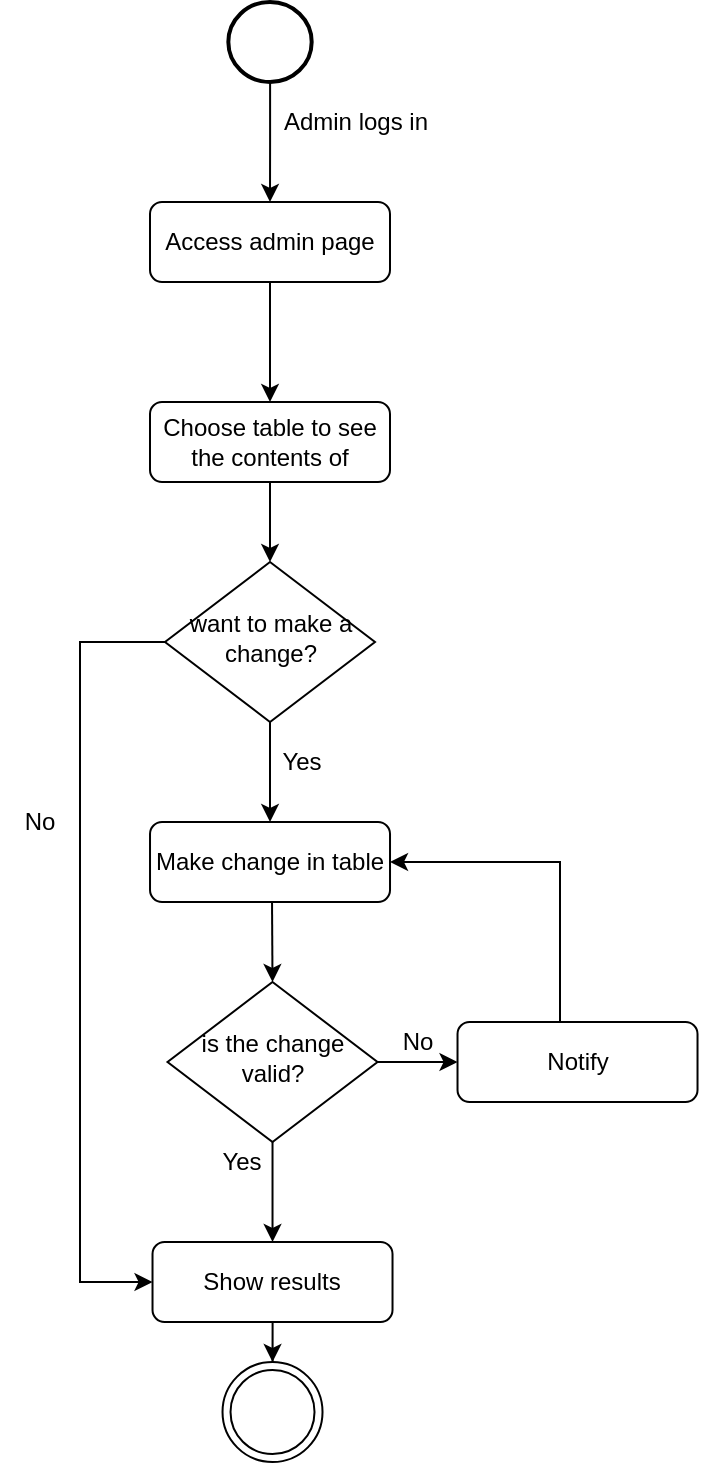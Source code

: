<mxfile version="14.5.4" type="device"><diagram id="C5RBs43oDa-KdzZeNtuy" name="Page-1"><mxGraphModel dx="1422" dy="762" grid="1" gridSize="10" guides="1" tooltips="1" connect="1" arrows="1" fold="1" page="1" pageScale="1" pageWidth="827" pageHeight="1169" math="0" shadow="0"><root><mxCell id="WIyWlLk6GJQsqaUBKTNV-0"/><mxCell id="WIyWlLk6GJQsqaUBKTNV-1" parent="WIyWlLk6GJQsqaUBKTNV-0"/><mxCell id="DSfgDEpVL7iQtHgLJE9t-15" value="No" style="text;html=1;strokeColor=none;fillColor=none;align=center;verticalAlign=middle;whiteSpace=wrap;rounded=0;" parent="WIyWlLk6GJQsqaUBKTNV-1" vertex="1"><mxGeometry x="450" y="530" width="40" height="20" as="geometry"/></mxCell><mxCell id="DSfgDEpVL7iQtHgLJE9t-41" style="edgeStyle=orthogonalEdgeStyle;rounded=0;orthogonalLoop=1;jettySize=auto;html=1;" parent="WIyWlLk6GJQsqaUBKTNV-1" source="DSfgDEpVL7iQtHgLJE9t-32" target="DSfgDEpVL7iQtHgLJE9t-39" edge="1"><mxGeometry relative="1" as="geometry"/></mxCell><mxCell id="DSfgDEpVL7iQtHgLJE9t-32" value="" style="strokeWidth=2;html=1;shape=mxgraph.flowchart.start_2;whiteSpace=wrap;" parent="WIyWlLk6GJQsqaUBKTNV-1" vertex="1"><mxGeometry x="564.17" y="130" width="41.67" height="40" as="geometry"/></mxCell><mxCell id="DSfgDEpVL7iQtHgLJE9t-33" value="Admin logs in" style="text;html=1;strokeColor=none;fillColor=none;align=center;verticalAlign=middle;whiteSpace=wrap;rounded=0;" parent="WIyWlLk6GJQsqaUBKTNV-1" vertex="1"><mxGeometry x="532.5" y="180" width="190" height="20" as="geometry"/></mxCell><mxCell id="DSfgDEpVL7iQtHgLJE9t-37" value="Yes" style="text;html=1;strokeColor=none;fillColor=none;align=center;verticalAlign=middle;whiteSpace=wrap;rounded=0;" parent="WIyWlLk6GJQsqaUBKTNV-1" vertex="1"><mxGeometry x="581.25" y="500" width="40" height="20" as="geometry"/></mxCell><mxCell id="O0GQrEsWLr4TOyuTBg9z-1" style="edgeStyle=orthogonalEdgeStyle;rounded=0;orthogonalLoop=1;jettySize=auto;html=1;" edge="1" parent="WIyWlLk6GJQsqaUBKTNV-1" source="DSfgDEpVL7iQtHgLJE9t-39" target="DSfgDEpVL7iQtHgLJE9t-45"><mxGeometry relative="1" as="geometry"/></mxCell><mxCell id="DSfgDEpVL7iQtHgLJE9t-39" value="Access admin page" style="rounded=1;whiteSpace=wrap;html=1;fontSize=12;glass=0;strokeWidth=1;shadow=0;" parent="WIyWlLk6GJQsqaUBKTNV-1" vertex="1"><mxGeometry x="525" y="230" width="120" height="40" as="geometry"/></mxCell><mxCell id="O0GQrEsWLr4TOyuTBg9z-7" style="edgeStyle=orthogonalEdgeStyle;rounded=0;orthogonalLoop=1;jettySize=auto;html=1;entryX=0.5;entryY=0;entryDx=0;entryDy=0;" edge="1" parent="WIyWlLk6GJQsqaUBKTNV-1" source="DSfgDEpVL7iQtHgLJE9t-45" target="O0GQrEsWLr4TOyuTBg9z-4"><mxGeometry relative="1" as="geometry"/></mxCell><mxCell id="DSfgDEpVL7iQtHgLJE9t-45" value="Choose table to see the contents of" style="rounded=1;whiteSpace=wrap;html=1;fontSize=12;glass=0;strokeWidth=1;shadow=0;" parent="WIyWlLk6GJQsqaUBKTNV-1" vertex="1"><mxGeometry x="525" y="330" width="120" height="40" as="geometry"/></mxCell><mxCell id="DSfgDEpVL7iQtHgLJE9t-68" value="Make change in table" style="rounded=1;whiteSpace=wrap;html=1;fontSize=12;glass=0;strokeWidth=1;shadow=0;" parent="WIyWlLk6GJQsqaUBKTNV-1" vertex="1"><mxGeometry x="525.01" y="540" width="120" height="40" as="geometry"/></mxCell><mxCell id="DSfgDEpVL7iQtHgLJE9t-75" style="edgeStyle=orthogonalEdgeStyle;rounded=0;orthogonalLoop=1;jettySize=auto;html=1;entryX=0.5;entryY=0;entryDx=0;entryDy=0;" parent="WIyWlLk6GJQsqaUBKTNV-1" source="DSfgDEpVL7iQtHgLJE9t-69" target="DSfgDEpVL7iQtHgLJE9t-74" edge="1"><mxGeometry relative="1" as="geometry"/></mxCell><mxCell id="DSfgDEpVL7iQtHgLJE9t-76" style="edgeStyle=orthogonalEdgeStyle;rounded=0;orthogonalLoop=1;jettySize=auto;html=1;" parent="WIyWlLk6GJQsqaUBKTNV-1" source="DSfgDEpVL7iQtHgLJE9t-69" target="DSfgDEpVL7iQtHgLJE9t-73" edge="1"><mxGeometry relative="1" as="geometry"/></mxCell><mxCell id="DSfgDEpVL7iQtHgLJE9t-69" value="is the change valid?" style="rhombus;whiteSpace=wrap;html=1;shadow=0;fontFamily=Helvetica;fontSize=12;align=center;strokeWidth=1;spacing=6;spacingTop=-4;" parent="WIyWlLk6GJQsqaUBKTNV-1" vertex="1"><mxGeometry x="533.76" y="620" width="105" height="80" as="geometry"/></mxCell><mxCell id="O0GQrEsWLr4TOyuTBg9z-3" style="edgeStyle=orthogonalEdgeStyle;rounded=0;orthogonalLoop=1;jettySize=auto;html=1;entryX=1;entryY=0.5;entryDx=0;entryDy=0;" edge="1" parent="WIyWlLk6GJQsqaUBKTNV-1" source="DSfgDEpVL7iQtHgLJE9t-73" target="DSfgDEpVL7iQtHgLJE9t-68"><mxGeometry relative="1" as="geometry"><Array as="points"><mxPoint x="730.01" y="560"/></Array></mxGeometry></mxCell><mxCell id="DSfgDEpVL7iQtHgLJE9t-73" value="Notify" style="rounded=1;whiteSpace=wrap;html=1;fontSize=12;glass=0;strokeWidth=1;shadow=0;" parent="WIyWlLk6GJQsqaUBKTNV-1" vertex="1"><mxGeometry x="678.76" y="640" width="120" height="40" as="geometry"/></mxCell><mxCell id="O0GQrEsWLr4TOyuTBg9z-9" style="edgeStyle=orthogonalEdgeStyle;rounded=0;orthogonalLoop=1;jettySize=auto;html=1;" edge="1" parent="WIyWlLk6GJQsqaUBKTNV-1" source="DSfgDEpVL7iQtHgLJE9t-74" target="O0GQrEsWLr4TOyuTBg9z-8"><mxGeometry relative="1" as="geometry"/></mxCell><mxCell id="DSfgDEpVL7iQtHgLJE9t-74" value="Show results" style="rounded=1;whiteSpace=wrap;html=1;fontSize=12;glass=0;strokeWidth=1;shadow=0;" parent="WIyWlLk6GJQsqaUBKTNV-1" vertex="1"><mxGeometry x="526.26" y="750" width="120" height="40" as="geometry"/></mxCell><mxCell id="DSfgDEpVL7iQtHgLJE9t-78" value="No" style="text;html=1;strokeColor=none;fillColor=none;align=center;verticalAlign=middle;whiteSpace=wrap;rounded=0;" parent="WIyWlLk6GJQsqaUBKTNV-1" vertex="1"><mxGeometry x="638.76" y="640" width="40" height="20" as="geometry"/></mxCell><mxCell id="DSfgDEpVL7iQtHgLJE9t-79" value="Yes" style="text;html=1;strokeColor=none;fillColor=none;align=center;verticalAlign=middle;whiteSpace=wrap;rounded=0;" parent="WIyWlLk6GJQsqaUBKTNV-1" vertex="1"><mxGeometry x="551.27" y="700" width="40" height="20" as="geometry"/></mxCell><mxCell id="pPw5toswoAjFEUL9j3xU-10" value="" style="endArrow=classic;html=1;entryX=0.5;entryY=0;entryDx=0;entryDy=0;" parent="WIyWlLk6GJQsqaUBKTNV-1" target="DSfgDEpVL7iQtHgLJE9t-69" edge="1"><mxGeometry width="50" height="50" relative="1" as="geometry"><mxPoint x="586.01" y="580" as="sourcePoint"/><mxPoint x="631.26" y="470" as="targetPoint"/></mxGeometry></mxCell><mxCell id="O0GQrEsWLr4TOyuTBg9z-5" style="edgeStyle=orthogonalEdgeStyle;rounded=0;orthogonalLoop=1;jettySize=auto;html=1;entryX=0.5;entryY=0;entryDx=0;entryDy=0;" edge="1" parent="WIyWlLk6GJQsqaUBKTNV-1" source="O0GQrEsWLr4TOyuTBg9z-4" target="DSfgDEpVL7iQtHgLJE9t-68"><mxGeometry relative="1" as="geometry"/></mxCell><mxCell id="O0GQrEsWLr4TOyuTBg9z-6" style="edgeStyle=orthogonalEdgeStyle;rounded=0;orthogonalLoop=1;jettySize=auto;html=1;entryX=0;entryY=0.5;entryDx=0;entryDy=0;" edge="1" parent="WIyWlLk6GJQsqaUBKTNV-1" source="O0GQrEsWLr4TOyuTBg9z-4" target="DSfgDEpVL7iQtHgLJE9t-74"><mxGeometry relative="1" as="geometry"><Array as="points"><mxPoint x="490" y="450"/><mxPoint x="490" y="770"/></Array></mxGeometry></mxCell><mxCell id="O0GQrEsWLr4TOyuTBg9z-4" value="want to make a change?" style="rhombus;whiteSpace=wrap;html=1;shadow=0;fontFamily=Helvetica;fontSize=12;align=center;strokeWidth=1;spacing=6;spacingTop=-4;" vertex="1" parent="WIyWlLk6GJQsqaUBKTNV-1"><mxGeometry x="532.5" y="410" width="105" height="80" as="geometry"/></mxCell><mxCell id="O0GQrEsWLr4TOyuTBg9z-8" value="" style="ellipse;shape=doubleEllipse;whiteSpace=wrap;html=1;aspect=fixed;" vertex="1" parent="WIyWlLk6GJQsqaUBKTNV-1"><mxGeometry x="561.26" y="810" width="50" height="50" as="geometry"/></mxCell></root></mxGraphModel></diagram></mxfile>